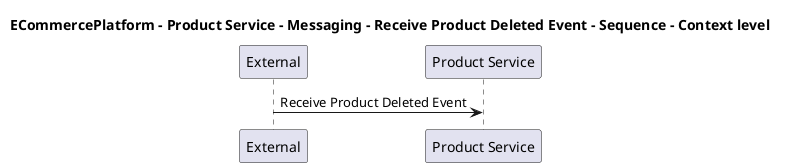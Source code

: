 @startuml

title ECommercePlatform - Product Service - Messaging - Receive Product Deleted Event - Sequence - Context level

participant "External" as C4InterFlow.SoftwareSystems.ExternalSystem
participant "Product Service" as ECommercePlatform.SoftwareSystems.ProductService

C4InterFlow.SoftwareSystems.ExternalSystem -> ECommercePlatform.SoftwareSystems.ProductService : Receive Product Deleted Event


@enduml
